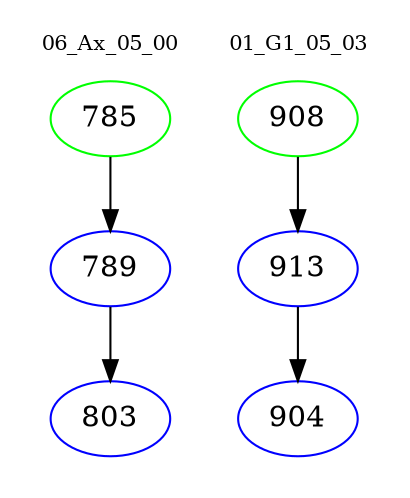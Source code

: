digraph{
subgraph cluster_0 {
color = white
label = "06_Ax_05_00";
fontsize=10;
T0_785 [label="785", color="green"]
T0_785 -> T0_789 [color="black"]
T0_789 [label="789", color="blue"]
T0_789 -> T0_803 [color="black"]
T0_803 [label="803", color="blue"]
}
subgraph cluster_1 {
color = white
label = "01_G1_05_03";
fontsize=10;
T1_908 [label="908", color="green"]
T1_908 -> T1_913 [color="black"]
T1_913 [label="913", color="blue"]
T1_913 -> T1_904 [color="black"]
T1_904 [label="904", color="blue"]
}
}
